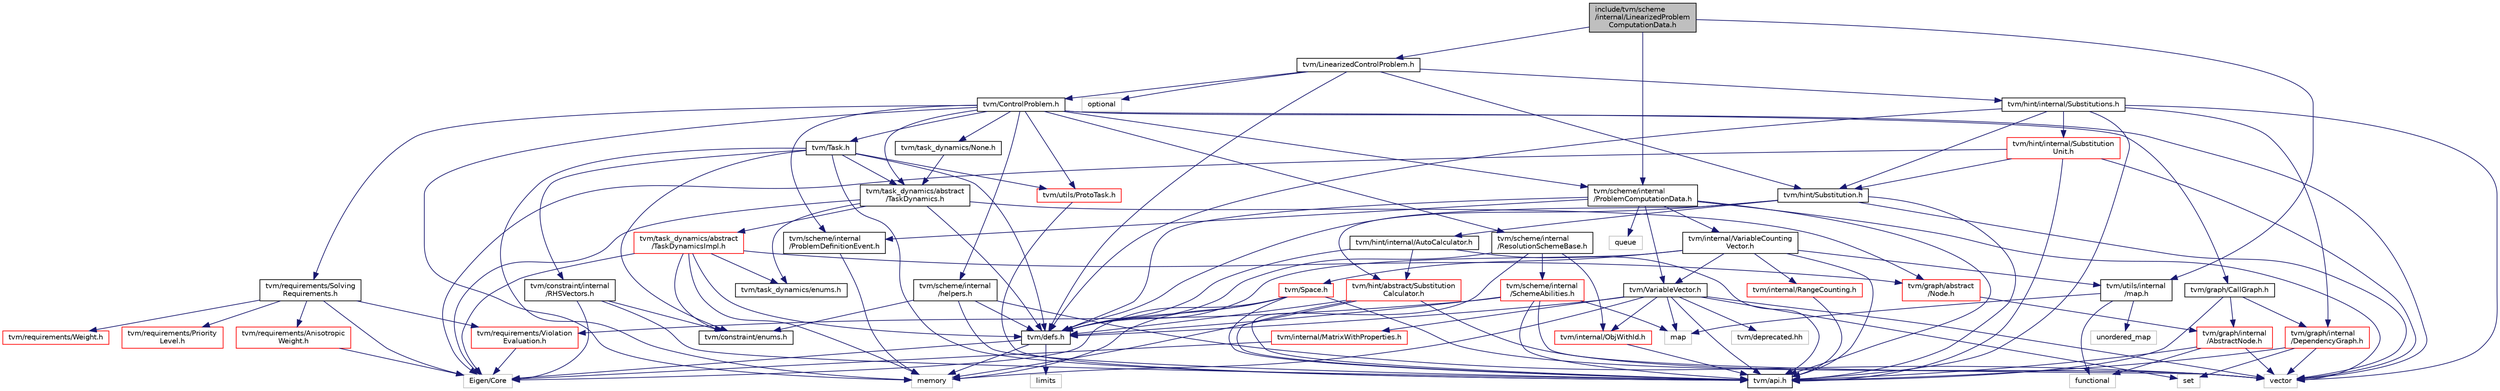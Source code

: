 digraph "include/tvm/scheme/internal/LinearizedProblemComputationData.h"
{
 // LATEX_PDF_SIZE
  edge [fontname="Helvetica",fontsize="10",labelfontname="Helvetica",labelfontsize="10"];
  node [fontname="Helvetica",fontsize="10",shape=record];
  Node1 [label="include/tvm/scheme\l/internal/LinearizedProblem\lComputationData.h",height=0.2,width=0.4,color="black", fillcolor="grey75", style="filled", fontcolor="black",tooltip=" "];
  Node1 -> Node2 [color="midnightblue",fontsize="10",style="solid",fontname="Helvetica"];
  Node2 [label="tvm/LinearizedControlProblem.h",height=0.2,width=0.4,color="black", fillcolor="white", style="filled",URL="$LinearizedControlProblem_8h.html",tooltip=" "];
  Node2 -> Node3 [color="midnightblue",fontsize="10",style="solid",fontname="Helvetica"];
  Node3 [label="tvm/defs.h",height=0.2,width=0.4,color="black", fillcolor="white", style="filled",URL="$defs_8h.html",tooltip=" "];
  Node3 -> Node4 [color="midnightblue",fontsize="10",style="solid",fontname="Helvetica"];
  Node4 [label="limits",height=0.2,width=0.4,color="grey75", fillcolor="white", style="filled",tooltip=" "];
  Node3 -> Node5 [color="midnightblue",fontsize="10",style="solid",fontname="Helvetica"];
  Node5 [label="memory",height=0.2,width=0.4,color="grey75", fillcolor="white", style="filled",tooltip=" "];
  Node3 -> Node6 [color="midnightblue",fontsize="10",style="solid",fontname="Helvetica"];
  Node6 [label="Eigen/Core",height=0.2,width=0.4,color="grey75", fillcolor="white", style="filled",tooltip=" "];
  Node2 -> Node7 [color="midnightblue",fontsize="10",style="solid",fontname="Helvetica"];
  Node7 [label="tvm/ControlProblem.h",height=0.2,width=0.4,color="black", fillcolor="white", style="filled",URL="$ControlProblem_8h.html",tooltip=" "];
  Node7 -> Node8 [color="midnightblue",fontsize="10",style="solid",fontname="Helvetica"];
  Node8 [label="tvm/Task.h",height=0.2,width=0.4,color="black", fillcolor="white", style="filled",URL="$Task_8h.html",tooltip=" "];
  Node8 -> Node9 [color="midnightblue",fontsize="10",style="solid",fontname="Helvetica"];
  Node9 [label="tvm/api.h",height=0.2,width=0.4,color="black", fillcolor="white", style="filled",URL="$api_8h.html",tooltip=" "];
  Node8 -> Node3 [color="midnightblue",fontsize="10",style="solid",fontname="Helvetica"];
  Node8 -> Node10 [color="midnightblue",fontsize="10",style="solid",fontname="Helvetica"];
  Node10 [label="tvm/constraint/enums.h",height=0.2,width=0.4,color="black", fillcolor="white", style="filled",URL="$constraint_2enums_8h.html",tooltip=" "];
  Node8 -> Node11 [color="midnightblue",fontsize="10",style="solid",fontname="Helvetica"];
  Node11 [label="tvm/constraint/internal\l/RHSVectors.h",height=0.2,width=0.4,color="black", fillcolor="white", style="filled",URL="$RHSVectors_8h.html",tooltip=" "];
  Node11 -> Node9 [color="midnightblue",fontsize="10",style="solid",fontname="Helvetica"];
  Node11 -> Node10 [color="midnightblue",fontsize="10",style="solid",fontname="Helvetica"];
  Node11 -> Node6 [color="midnightblue",fontsize="10",style="solid",fontname="Helvetica"];
  Node8 -> Node12 [color="midnightblue",fontsize="10",style="solid",fontname="Helvetica"];
  Node12 [label="tvm/task_dynamics/abstract\l/TaskDynamics.h",height=0.2,width=0.4,color="black", fillcolor="white", style="filled",URL="$TaskDynamics_8h.html",tooltip=" "];
  Node12 -> Node3 [color="midnightblue",fontsize="10",style="solid",fontname="Helvetica"];
  Node12 -> Node13 [color="midnightblue",fontsize="10",style="solid",fontname="Helvetica"];
  Node13 [label="tvm/graph/abstract\l/Node.h",height=0.2,width=0.4,color="red", fillcolor="white", style="filled",URL="$Node_8h.html",tooltip=" "];
  Node13 -> Node14 [color="midnightblue",fontsize="10",style="solid",fontname="Helvetica"];
  Node14 [label="tvm/graph/internal\l/AbstractNode.h",height=0.2,width=0.4,color="red", fillcolor="white", style="filled",URL="$AbstractNode_8h.html",tooltip=" "];
  Node14 -> Node9 [color="midnightblue",fontsize="10",style="solid",fontname="Helvetica"];
  Node14 -> Node24 [color="midnightblue",fontsize="10",style="solid",fontname="Helvetica"];
  Node24 [label="functional",height=0.2,width=0.4,color="grey75", fillcolor="white", style="filled",tooltip=" "];
  Node14 -> Node25 [color="midnightblue",fontsize="10",style="solid",fontname="Helvetica"];
  Node25 [label="vector",height=0.2,width=0.4,color="grey75", fillcolor="white", style="filled",tooltip=" "];
  Node12 -> Node27 [color="midnightblue",fontsize="10",style="solid",fontname="Helvetica"];
  Node27 [label="tvm/task_dynamics/abstract\l/TaskDynamicsImpl.h",height=0.2,width=0.4,color="red", fillcolor="white", style="filled",URL="$TaskDynamicsImpl_8h.html",tooltip=" "];
  Node27 -> Node3 [color="midnightblue",fontsize="10",style="solid",fontname="Helvetica"];
  Node27 -> Node10 [color="midnightblue",fontsize="10",style="solid",fontname="Helvetica"];
  Node27 -> Node13 [color="midnightblue",fontsize="10",style="solid",fontname="Helvetica"];
  Node27 -> Node28 [color="midnightblue",fontsize="10",style="solid",fontname="Helvetica"];
  Node28 [label="tvm/task_dynamics/enums.h",height=0.2,width=0.4,color="black", fillcolor="white", style="filled",URL="$task__dynamics_2enums_8h.html",tooltip=" "];
  Node27 -> Node6 [color="midnightblue",fontsize="10",style="solid",fontname="Helvetica"];
  Node27 -> Node5 [color="midnightblue",fontsize="10",style="solid",fontname="Helvetica"];
  Node12 -> Node28 [color="midnightblue",fontsize="10",style="solid",fontname="Helvetica"];
  Node12 -> Node6 [color="midnightblue",fontsize="10",style="solid",fontname="Helvetica"];
  Node8 -> Node30 [color="midnightblue",fontsize="10",style="solid",fontname="Helvetica"];
  Node30 [label="tvm/utils/ProtoTask.h",height=0.2,width=0.4,color="red", fillcolor="white", style="filled",URL="$ProtoTask_8h.html",tooltip=" "];
  Node30 -> Node9 [color="midnightblue",fontsize="10",style="solid",fontname="Helvetica"];
  Node8 -> Node5 [color="midnightblue",fontsize="10",style="solid",fontname="Helvetica"];
  Node7 -> Node62 [color="midnightblue",fontsize="10",style="solid",fontname="Helvetica"];
  Node62 [label="tvm/graph/CallGraph.h",height=0.2,width=0.4,color="black", fillcolor="white", style="filled",URL="$CallGraph_8h.html",tooltip=" "];
  Node62 -> Node9 [color="midnightblue",fontsize="10",style="solid",fontname="Helvetica"];
  Node62 -> Node14 [color="midnightblue",fontsize="10",style="solid",fontname="Helvetica"];
  Node62 -> Node63 [color="midnightblue",fontsize="10",style="solid",fontname="Helvetica"];
  Node63 [label="tvm/graph/internal\l/DependencyGraph.h",height=0.2,width=0.4,color="red", fillcolor="white", style="filled",URL="$DependencyGraph_8h.html",tooltip=" "];
  Node63 -> Node9 [color="midnightblue",fontsize="10",style="solid",fontname="Helvetica"];
  Node63 -> Node19 [color="midnightblue",fontsize="10",style="solid",fontname="Helvetica"];
  Node19 [label="set",height=0.2,width=0.4,color="grey75", fillcolor="white", style="filled",tooltip=" "];
  Node63 -> Node25 [color="midnightblue",fontsize="10",style="solid",fontname="Helvetica"];
  Node7 -> Node67 [color="midnightblue",fontsize="10",style="solid",fontname="Helvetica"];
  Node67 [label="tvm/requirements/Solving\lRequirements.h",height=0.2,width=0.4,color="black", fillcolor="white", style="filled",URL="$SolvingRequirements_8h.html",tooltip=" "];
  Node67 -> Node68 [color="midnightblue",fontsize="10",style="solid",fontname="Helvetica"];
  Node68 [label="tvm/requirements/Anisotropic\lWeight.h",height=0.2,width=0.4,color="red", fillcolor="white", style="filled",URL="$AnisotropicWeight_8h.html",tooltip=" "];
  Node68 -> Node6 [color="midnightblue",fontsize="10",style="solid",fontname="Helvetica"];
  Node67 -> Node75 [color="midnightblue",fontsize="10",style="solid",fontname="Helvetica"];
  Node75 [label="tvm/requirements/Priority\lLevel.h",height=0.2,width=0.4,color="red", fillcolor="white", style="filled",URL="$PriorityLevel_8h.html",tooltip=" "];
  Node67 -> Node76 [color="midnightblue",fontsize="10",style="solid",fontname="Helvetica"];
  Node76 [label="tvm/requirements/Violation\lEvaluation.h",height=0.2,width=0.4,color="red", fillcolor="white", style="filled",URL="$ViolationEvaluation_8h.html",tooltip=" "];
  Node76 -> Node6 [color="midnightblue",fontsize="10",style="solid",fontname="Helvetica"];
  Node67 -> Node77 [color="midnightblue",fontsize="10",style="solid",fontname="Helvetica"];
  Node77 [label="tvm/requirements/Weight.h",height=0.2,width=0.4,color="red", fillcolor="white", style="filled",URL="$Weight_8h.html",tooltip=" "];
  Node67 -> Node6 [color="midnightblue",fontsize="10",style="solid",fontname="Helvetica"];
  Node7 -> Node78 [color="midnightblue",fontsize="10",style="solid",fontname="Helvetica"];
  Node78 [label="tvm/scheme/internal\l/ProblemComputationData.h",height=0.2,width=0.4,color="black", fillcolor="white", style="filled",URL="$ProblemComputationData_8h.html",tooltip=" "];
  Node78 -> Node9 [color="midnightblue",fontsize="10",style="solid",fontname="Helvetica"];
  Node78 -> Node3 [color="midnightblue",fontsize="10",style="solid",fontname="Helvetica"];
  Node78 -> Node50 [color="midnightblue",fontsize="10",style="solid",fontname="Helvetica"];
  Node50 [label="tvm/VariableVector.h",height=0.2,width=0.4,color="black", fillcolor="white", style="filled",URL="$VariableVector_8h.html",tooltip=" "];
  Node50 -> Node9 [color="midnightblue",fontsize="10",style="solid",fontname="Helvetica"];
  Node50 -> Node3 [color="midnightblue",fontsize="10",style="solid",fontname="Helvetica"];
  Node50 -> Node51 [color="midnightblue",fontsize="10",style="solid",fontname="Helvetica"];
  Node51 [label="tvm/internal/MatrixWithProperties.h",height=0.2,width=0.4,color="red", fillcolor="white", style="filled",URL="$MatrixWithProperties_8h.html",tooltip=" "];
  Node51 -> Node6 [color="midnightblue",fontsize="10",style="solid",fontname="Helvetica"];
  Node50 -> Node36 [color="midnightblue",fontsize="10",style="solid",fontname="Helvetica"];
  Node36 [label="tvm/internal/ObjWithId.h",height=0.2,width=0.4,color="red", fillcolor="white", style="filled",URL="$ObjWithId_8h.html",tooltip=" "];
  Node36 -> Node9 [color="midnightblue",fontsize="10",style="solid",fontname="Helvetica"];
  Node50 -> Node39 [color="midnightblue",fontsize="10",style="solid",fontname="Helvetica"];
  Node39 [label="tvm/deprecated.hh",height=0.2,width=0.4,color="grey75", fillcolor="white", style="filled",tooltip=" "];
  Node50 -> Node54 [color="midnightblue",fontsize="10",style="solid",fontname="Helvetica"];
  Node54 [label="map",height=0.2,width=0.4,color="grey75", fillcolor="white", style="filled",tooltip=" "];
  Node50 -> Node5 [color="midnightblue",fontsize="10",style="solid",fontname="Helvetica"];
  Node50 -> Node19 [color="midnightblue",fontsize="10",style="solid",fontname="Helvetica"];
  Node50 -> Node25 [color="midnightblue",fontsize="10",style="solid",fontname="Helvetica"];
  Node78 -> Node59 [color="midnightblue",fontsize="10",style="solid",fontname="Helvetica"];
  Node59 [label="tvm/internal/VariableCounting\lVector.h",height=0.2,width=0.4,color="black", fillcolor="white", style="filled",URL="$VariableCountingVector_8h.html",tooltip=" "];
  Node59 -> Node9 [color="midnightblue",fontsize="10",style="solid",fontname="Helvetica"];
  Node59 -> Node3 [color="midnightblue",fontsize="10",style="solid",fontname="Helvetica"];
  Node59 -> Node35 [color="midnightblue",fontsize="10",style="solid",fontname="Helvetica"];
  Node35 [label="tvm/Space.h",height=0.2,width=0.4,color="red", fillcolor="white", style="filled",URL="$Space_8h.html",tooltip=" "];
  Node35 -> Node9 [color="midnightblue",fontsize="10",style="solid",fontname="Helvetica"];
  Node35 -> Node3 [color="midnightblue",fontsize="10",style="solid",fontname="Helvetica"];
  Node35 -> Node6 [color="midnightblue",fontsize="10",style="solid",fontname="Helvetica"];
  Node35 -> Node5 [color="midnightblue",fontsize="10",style="solid",fontname="Helvetica"];
  Node35 -> Node25 [color="midnightblue",fontsize="10",style="solid",fontname="Helvetica"];
  Node59 -> Node50 [color="midnightblue",fontsize="10",style="solid",fontname="Helvetica"];
  Node59 -> Node60 [color="midnightblue",fontsize="10",style="solid",fontname="Helvetica"];
  Node60 [label="tvm/internal/RangeCounting.h",height=0.2,width=0.4,color="red", fillcolor="white", style="filled",URL="$RangeCounting_8h.html",tooltip=" "];
  Node60 -> Node9 [color="midnightblue",fontsize="10",style="solid",fontname="Helvetica"];
  Node59 -> Node56 [color="midnightblue",fontsize="10",style="solid",fontname="Helvetica"];
  Node56 [label="tvm/utils/internal\l/map.h",height=0.2,width=0.4,color="black", fillcolor="white", style="filled",URL="$map_8h.html",tooltip=" "];
  Node56 -> Node24 [color="midnightblue",fontsize="10",style="solid",fontname="Helvetica"];
  Node56 -> Node54 [color="midnightblue",fontsize="10",style="solid",fontname="Helvetica"];
  Node56 -> Node20 [color="midnightblue",fontsize="10",style="solid",fontname="Helvetica"];
  Node20 [label="unordered_map",height=0.2,width=0.4,color="grey75", fillcolor="white", style="filled",tooltip=" "];
  Node78 -> Node79 [color="midnightblue",fontsize="10",style="solid",fontname="Helvetica"];
  Node79 [label="tvm/scheme/internal\l/ProblemDefinitionEvent.h",height=0.2,width=0.4,color="black", fillcolor="white", style="filled",URL="$ProblemDefinitionEvent_8h.html",tooltip=" "];
  Node79 -> Node5 [color="midnightblue",fontsize="10",style="solid",fontname="Helvetica"];
  Node78 -> Node80 [color="midnightblue",fontsize="10",style="solid",fontname="Helvetica"];
  Node80 [label="queue",height=0.2,width=0.4,color="grey75", fillcolor="white", style="filled",tooltip=" "];
  Node78 -> Node25 [color="midnightblue",fontsize="10",style="solid",fontname="Helvetica"];
  Node7 -> Node79 [color="midnightblue",fontsize="10",style="solid",fontname="Helvetica"];
  Node7 -> Node81 [color="midnightblue",fontsize="10",style="solid",fontname="Helvetica"];
  Node81 [label="tvm/scheme/internal\l/ResolutionSchemeBase.h",height=0.2,width=0.4,color="black", fillcolor="white", style="filled",URL="$ResolutionSchemeBase_8h.html",tooltip=" "];
  Node81 -> Node9 [color="midnightblue",fontsize="10",style="solid",fontname="Helvetica"];
  Node81 -> Node3 [color="midnightblue",fontsize="10",style="solid",fontname="Helvetica"];
  Node81 -> Node36 [color="midnightblue",fontsize="10",style="solid",fontname="Helvetica"];
  Node81 -> Node82 [color="midnightblue",fontsize="10",style="solid",fontname="Helvetica"];
  Node82 [label="tvm/scheme/internal\l/SchemeAbilities.h",height=0.2,width=0.4,color="red", fillcolor="white", style="filled",URL="$SchemeAbilities_8h.html",tooltip=" "];
  Node82 -> Node9 [color="midnightblue",fontsize="10",style="solid",fontname="Helvetica"];
  Node82 -> Node3 [color="midnightblue",fontsize="10",style="solid",fontname="Helvetica"];
  Node82 -> Node76 [color="midnightblue",fontsize="10",style="solid",fontname="Helvetica"];
  Node82 -> Node54 [color="midnightblue",fontsize="10",style="solid",fontname="Helvetica"];
  Node82 -> Node25 [color="midnightblue",fontsize="10",style="solid",fontname="Helvetica"];
  Node7 -> Node86 [color="midnightblue",fontsize="10",style="solid",fontname="Helvetica"];
  Node86 [label="tvm/scheme/internal\l/helpers.h",height=0.2,width=0.4,color="black", fillcolor="white", style="filled",URL="$helpers_8h.html",tooltip=" "];
  Node86 -> Node9 [color="midnightblue",fontsize="10",style="solid",fontname="Helvetica"];
  Node86 -> Node3 [color="midnightblue",fontsize="10",style="solid",fontname="Helvetica"];
  Node86 -> Node10 [color="midnightblue",fontsize="10",style="solid",fontname="Helvetica"];
  Node86 -> Node25 [color="midnightblue",fontsize="10",style="solid",fontname="Helvetica"];
  Node7 -> Node87 [color="midnightblue",fontsize="10",style="solid",fontname="Helvetica"];
  Node87 [label="tvm/task_dynamics/None.h",height=0.2,width=0.4,color="black", fillcolor="white", style="filled",URL="$None_8h.html",tooltip=" "];
  Node87 -> Node12 [color="midnightblue",fontsize="10",style="solid",fontname="Helvetica"];
  Node7 -> Node12 [color="midnightblue",fontsize="10",style="solid",fontname="Helvetica"];
  Node7 -> Node30 [color="midnightblue",fontsize="10",style="solid",fontname="Helvetica"];
  Node7 -> Node5 [color="midnightblue",fontsize="10",style="solid",fontname="Helvetica"];
  Node7 -> Node25 [color="midnightblue",fontsize="10",style="solid",fontname="Helvetica"];
  Node2 -> Node88 [color="midnightblue",fontsize="10",style="solid",fontname="Helvetica"];
  Node88 [label="tvm/hint/Substitution.h",height=0.2,width=0.4,color="black", fillcolor="white", style="filled",URL="$Substitution_8h.html",tooltip=" "];
  Node88 -> Node9 [color="midnightblue",fontsize="10",style="solid",fontname="Helvetica"];
  Node88 -> Node3 [color="midnightblue",fontsize="10",style="solid",fontname="Helvetica"];
  Node88 -> Node89 [color="midnightblue",fontsize="10",style="solid",fontname="Helvetica"];
  Node89 [label="tvm/hint/abstract/Substitution\lCalculator.h",height=0.2,width=0.4,color="red", fillcolor="white", style="filled",URL="$SubstitutionCalculator_8h.html",tooltip=" "];
  Node89 -> Node9 [color="midnightblue",fontsize="10",style="solid",fontname="Helvetica"];
  Node89 -> Node3 [color="midnightblue",fontsize="10",style="solid",fontname="Helvetica"];
  Node89 -> Node5 [color="midnightblue",fontsize="10",style="solid",fontname="Helvetica"];
  Node89 -> Node25 [color="midnightblue",fontsize="10",style="solid",fontname="Helvetica"];
  Node88 -> Node91 [color="midnightblue",fontsize="10",style="solid",fontname="Helvetica"];
  Node91 [label="tvm/hint/internal/AutoCalculator.h",height=0.2,width=0.4,color="black", fillcolor="white", style="filled",URL="$AutoCalculator_8h.html",tooltip=" "];
  Node91 -> Node9 [color="midnightblue",fontsize="10",style="solid",fontname="Helvetica"];
  Node91 -> Node3 [color="midnightblue",fontsize="10",style="solid",fontname="Helvetica"];
  Node91 -> Node89 [color="midnightblue",fontsize="10",style="solid",fontname="Helvetica"];
  Node88 -> Node25 [color="midnightblue",fontsize="10",style="solid",fontname="Helvetica"];
  Node2 -> Node92 [color="midnightblue",fontsize="10",style="solid",fontname="Helvetica"];
  Node92 [label="tvm/hint/internal/Substitutions.h",height=0.2,width=0.4,color="black", fillcolor="white", style="filled",URL="$Substitutions_8h.html",tooltip=" "];
  Node92 -> Node9 [color="midnightblue",fontsize="10",style="solid",fontname="Helvetica"];
  Node92 -> Node3 [color="midnightblue",fontsize="10",style="solid",fontname="Helvetica"];
  Node92 -> Node63 [color="midnightblue",fontsize="10",style="solid",fontname="Helvetica"];
  Node92 -> Node88 [color="midnightblue",fontsize="10",style="solid",fontname="Helvetica"];
  Node92 -> Node93 [color="midnightblue",fontsize="10",style="solid",fontname="Helvetica"];
  Node93 [label="tvm/hint/internal/Substitution\lUnit.h",height=0.2,width=0.4,color="red", fillcolor="white", style="filled",URL="$SubstitutionUnit_8h.html",tooltip=" "];
  Node93 -> Node9 [color="midnightblue",fontsize="10",style="solid",fontname="Helvetica"];
  Node93 -> Node88 [color="midnightblue",fontsize="10",style="solid",fontname="Helvetica"];
  Node93 -> Node6 [color="midnightblue",fontsize="10",style="solid",fontname="Helvetica"];
  Node93 -> Node25 [color="midnightblue",fontsize="10",style="solid",fontname="Helvetica"];
  Node92 -> Node25 [color="midnightblue",fontsize="10",style="solid",fontname="Helvetica"];
  Node2 -> Node96 [color="midnightblue",fontsize="10",style="solid",fontname="Helvetica"];
  Node96 [label="optional",height=0.2,width=0.4,color="grey75", fillcolor="white", style="filled",tooltip=" "];
  Node1 -> Node78 [color="midnightblue",fontsize="10",style="solid",fontname="Helvetica"];
  Node1 -> Node56 [color="midnightblue",fontsize="10",style="solid",fontname="Helvetica"];
}
